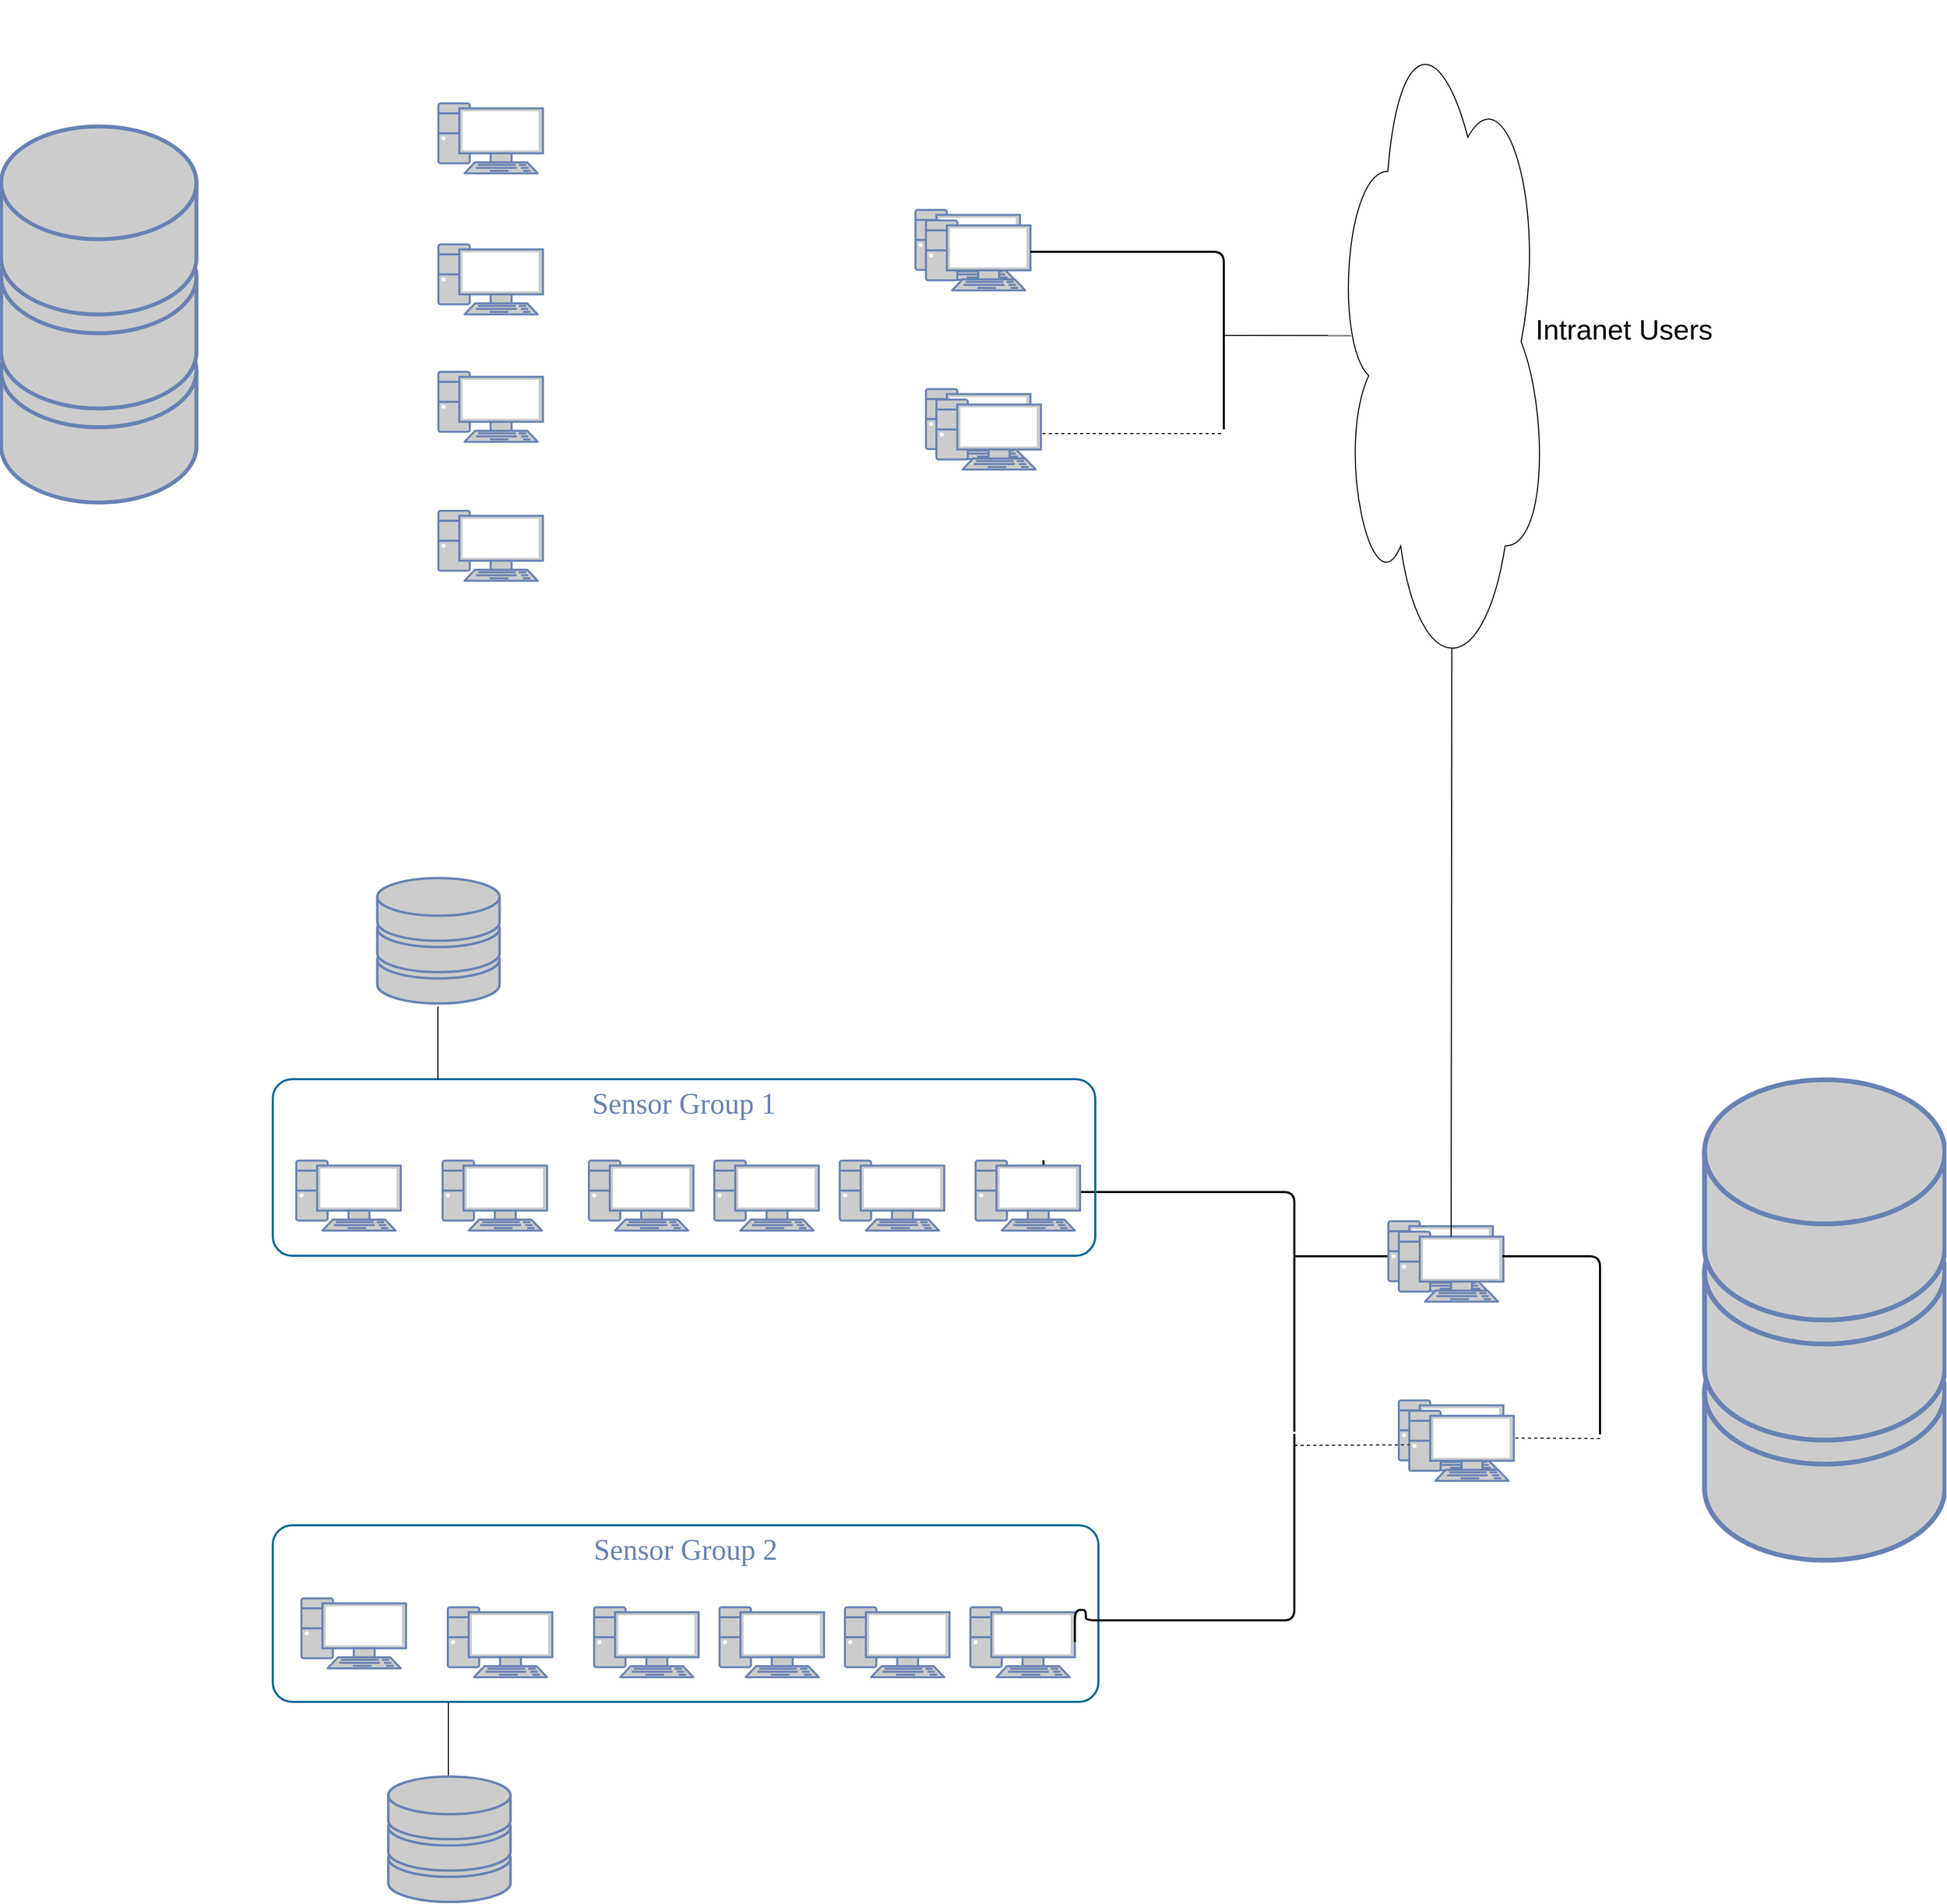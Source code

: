 <mxfile version="10.6.0" type="github"><diagram name="Page-1" id="bfe91b75-5d2c-26a0-9c1d-138518896778"><mxGraphModel dx="3202" dy="1314" grid="1" gridSize="10" guides="1" tooltips="1" connect="1" arrows="1" fold="1" page="1" pageScale="1" pageWidth="1100" pageHeight="850" background="#ffffff" math="0" shadow="0"><root><mxCell id="0"/><mxCell id="1" parent="0"/><mxCell id="7c3789c024ecab99-81" value="Sensor Group 2" style="rounded=1;whiteSpace=wrap;html=1;shadow=0;comic=0;strokeColor=#036897;strokeWidth=2;fillColor=none;fontFamily=Verdana;fontSize=28;fontColor=#6881B3;align=center;arcSize=11;verticalAlign=top;" parent="1" vertex="1"><mxGeometry x="-790" y="2179" width="790" height="169" as="geometry"/></mxCell><mxCell id="7c3789c024ecab99-52" style="edgeStyle=none;html=1;labelBackgroundColor=none;endArrow=none;endFill=0;strokeWidth=2;fontFamily=Verdana;fontSize=15;fontColor=#036897;" parent="1" edge="1"><mxGeometry relative="1" as="geometry"><mxPoint x="277.5" y="1921.5" as="targetPoint"/><mxPoint x="187.5" y="1921.5" as="sourcePoint"/></mxGeometry></mxCell><mxCell id="7c3789c024ecab99-50" style="edgeStyle=orthogonalEdgeStyle;html=1;labelBackgroundColor=none;endArrow=none;endFill=0;strokeWidth=2;fontFamily=Verdana;fontSize=15;fontColor=#036897;" parent="1" edge="1"><mxGeometry relative="1" as="geometry"><mxPoint x="187.5" y="2089.5" as="targetPoint"/><mxPoint x="-52.5" y="1829.5" as="sourcePoint"/><Array as="points"><mxPoint x="-52" y="1860"/><mxPoint x="188" y="1860"/></Array></mxGeometry></mxCell><mxCell id="7c3789c024ecab99-34" value="" style="fontColor=#0066CC;verticalAlign=top;verticalLabelPosition=bottom;labelPosition=center;align=center;html=1;fillColor=#CCCCCC;strokeColor=#6881B3;gradientColor=none;gradientDirection=north;strokeWidth=2;shape=mxgraph.networks.pc;rounded=0;shadow=0;comic=0;" parent="1" vertex="1"><mxGeometry x="-622.5" y="2257.412" width="100" height="67" as="geometry"/></mxCell><mxCell id="7c3789c024ecab99-35" value="" style="fontColor=#0066CC;verticalAlign=top;verticalLabelPosition=bottom;labelPosition=center;align=center;html=1;fillColor=#CCCCCC;strokeColor=#6881B3;gradientColor=none;gradientDirection=north;strokeWidth=2;shape=mxgraph.networks.pc;rounded=0;shadow=0;comic=0;" parent="1" vertex="1"><mxGeometry x="-482.5" y="2257.412" width="100" height="67" as="geometry"/></mxCell><mxCell id="7c3789c024ecab99-37" value="" style="fontColor=#0066CC;verticalAlign=top;verticalLabelPosition=bottom;labelPosition=center;align=center;html=1;fillColor=#CCCCCC;strokeColor=#6881B3;gradientColor=none;gradientDirection=north;strokeWidth=2;shape=mxgraph.networks.pc;rounded=0;shadow=0;comic=0;" parent="1" vertex="1"><mxGeometry x="-362.5" y="2257.412" width="100" height="67" as="geometry"/></mxCell><mxCell id="7c3789c024ecab99-39" value="" style="fontColor=#0066CC;verticalAlign=top;verticalLabelPosition=bottom;labelPosition=center;align=center;html=1;fillColor=#CCCCCC;strokeColor=#6881B3;gradientColor=none;gradientDirection=north;strokeWidth=2;shape=mxgraph.networks.pc;rounded=0;shadow=0;comic=0;" parent="1" vertex="1"><mxGeometry x="-242.5" y="2257.412" width="100" height="67" as="geometry"/></mxCell><mxCell id="7c3789c024ecab99-41" value="" style="fontColor=#0066CC;verticalAlign=top;verticalLabelPosition=bottom;labelPosition=center;align=center;html=1;fillColor=#CCCCCC;strokeColor=#6881B3;gradientColor=none;gradientDirection=north;strokeWidth=2;shape=mxgraph.networks.pc;rounded=0;shadow=0;comic=0;" parent="1" vertex="1"><mxGeometry x="-122.5" y="2257.412" width="100" height="67" as="geometry"/></mxCell><mxCell id="7c3789c024ecab99-51" style="edgeStyle=orthogonalEdgeStyle;html=1;labelBackgroundColor=none;endArrow=none;endFill=0;strokeWidth=2;fontFamily=Verdana;fontSize=15;fontColor=#036897;exitX=1;exitY=0.5;exitDx=0;exitDy=0;exitPerimeter=0;" parent="1" source="7c3789c024ecab99-41" edge="1"><mxGeometry relative="1" as="geometry"><mxPoint x="187.5" y="2091.5" as="targetPoint"/><Array as="points"><mxPoint x="-22" y="2260"/><mxPoint x="-12" y="2260"/><mxPoint x="-12" y="2270"/><mxPoint x="188" y="2270"/></Array><mxPoint x="-52.5" y="2259.5" as="sourcePoint"/></mxGeometry></mxCell><mxCell id="7c3789c024ecab99-57" value="" style="fontColor=#0066CC;verticalAlign=top;verticalLabelPosition=bottom;labelPosition=center;align=center;html=1;fillColor=#CCCCCC;strokeColor=#6881B3;gradientColor=none;gradientDirection=north;strokeWidth=2;shape=mxgraph.networks.storage;rounded=0;shadow=0;comic=0;" parent="1" vertex="1"><mxGeometry x="580" y="1752.5" width="230" height="460" as="geometry"/></mxCell><mxCell id="6116uALbc4avDLhbSNaw-7" value="Sensor Group 1" style="rounded=1;whiteSpace=wrap;html=1;shadow=0;comic=0;strokeColor=#036897;strokeWidth=2;fillColor=none;fontFamily=Verdana;fontSize=28;fontColor=#6881B3;align=center;arcSize=11;verticalAlign=top;" vertex="1" parent="1"><mxGeometry x="-790" y="1752" width="787" height="169" as="geometry"/></mxCell><mxCell id="6116uALbc4avDLhbSNaw-8" value="" style="fontColor=#0066CC;verticalAlign=top;verticalLabelPosition=bottom;labelPosition=center;align=center;html=1;fillColor=#CCCCCC;strokeColor=#6881B3;gradientColor=none;gradientDirection=north;strokeWidth=2;shape=mxgraph.networks.pc;rounded=0;shadow=0;comic=0;" vertex="1" parent="1"><mxGeometry x="-627.5" y="1829.912" width="100" height="67" as="geometry"/></mxCell><mxCell id="6116uALbc4avDLhbSNaw-9" value="" style="fontColor=#0066CC;verticalAlign=top;verticalLabelPosition=bottom;labelPosition=center;align=center;html=1;fillColor=#CCCCCC;strokeColor=#6881B3;gradientColor=none;gradientDirection=north;strokeWidth=2;shape=mxgraph.networks.pc;rounded=0;shadow=0;comic=0;" vertex="1" parent="1"><mxGeometry x="-487.5" y="1829.912" width="100" height="67" as="geometry"/></mxCell><mxCell id="6116uALbc4avDLhbSNaw-10" value="" style="fontColor=#0066CC;verticalAlign=top;verticalLabelPosition=bottom;labelPosition=center;align=center;html=1;fillColor=#CCCCCC;strokeColor=#6881B3;gradientColor=none;gradientDirection=north;strokeWidth=2;shape=mxgraph.networks.pc;rounded=0;shadow=0;comic=0;" vertex="1" parent="1"><mxGeometry x="-367.5" y="1829.912" width="100" height="67" as="geometry"/></mxCell><mxCell id="6116uALbc4avDLhbSNaw-11" value="" style="fontColor=#0066CC;verticalAlign=top;verticalLabelPosition=bottom;labelPosition=center;align=center;html=1;fillColor=#CCCCCC;strokeColor=#6881B3;gradientColor=none;gradientDirection=north;strokeWidth=2;shape=mxgraph.networks.pc;rounded=0;shadow=0;comic=0;" vertex="1" parent="1"><mxGeometry x="-247.5" y="1829.912" width="100" height="67" as="geometry"/></mxCell><mxCell id="6116uALbc4avDLhbSNaw-12" value="" style="fontColor=#0066CC;verticalAlign=top;verticalLabelPosition=bottom;labelPosition=center;align=center;html=1;fillColor=#CCCCCC;strokeColor=#6881B3;gradientColor=none;gradientDirection=north;strokeWidth=2;shape=mxgraph.networks.pc;rounded=0;shadow=0;comic=0;" vertex="1" parent="1"><mxGeometry x="-117.5" y="1829.912" width="100" height="67" as="geometry"/></mxCell><mxCell id="6116uALbc4avDLhbSNaw-13" value="" style="fontColor=#0066CC;verticalAlign=top;verticalLabelPosition=bottom;labelPosition=center;align=center;html=1;fillColor=#CCCCCC;strokeColor=#6881B3;gradientColor=none;gradientDirection=north;strokeWidth=2;shape=mxgraph.networks.pc;rounded=0;shadow=0;comic=0;" vertex="1" parent="1"><mxGeometry x="277.5" y="1887.912" width="100" height="67" as="geometry"/></mxCell><mxCell id="6116uALbc4avDLhbSNaw-16" value="" style="fontColor=#0066CC;verticalAlign=top;verticalLabelPosition=bottom;labelPosition=center;align=center;html=1;fillColor=#CCCCCC;strokeColor=#6881B3;gradientColor=none;gradientDirection=north;strokeWidth=2;shape=mxgraph.networks.pc;rounded=0;shadow=0;comic=0;" vertex="1" parent="1"><mxGeometry x="287.5" y="1897.912" width="100" height="67" as="geometry"/></mxCell><mxCell id="6116uALbc4avDLhbSNaw-20" value="" style="fontColor=#0066CC;verticalAlign=top;verticalLabelPosition=bottom;labelPosition=center;align=center;html=1;fillColor=#CCCCCC;strokeColor=#6881B3;gradientColor=none;gradientDirection=north;strokeWidth=2;shape=mxgraph.networks.pc;rounded=0;shadow=0;comic=0;" vertex="1" parent="1"><mxGeometry x="287.5" y="2059.412" width="100" height="67" as="geometry"/></mxCell><mxCell id="6116uALbc4avDLhbSNaw-21" value="" style="fontColor=#0066CC;verticalAlign=top;verticalLabelPosition=bottom;labelPosition=center;align=center;html=1;fillColor=#CCCCCC;strokeColor=#6881B3;gradientColor=none;gradientDirection=north;strokeWidth=2;shape=mxgraph.networks.pc;rounded=0;shadow=0;comic=0;" vertex="1" parent="1"><mxGeometry x="297.5" y="2069.412" width="100" height="67" as="geometry"/></mxCell><mxCell id="6116uALbc4avDLhbSNaw-36" value="" style="endArrow=none;dashed=1;html=1;entryX=-0.043;entryY=0.748;entryDx=0;entryDy=0;entryPerimeter=0;" edge="1" parent="1"><mxGeometry width="50" height="50" relative="1" as="geometry"><mxPoint x="187.5" y="2102.5" as="sourcePoint"/><mxPoint x="297.5" y="2102" as="targetPoint"/></mxGeometry></mxCell><mxCell id="6116uALbc4avDLhbSNaw-39" value="" style="fontColor=#0066CC;verticalAlign=top;verticalLabelPosition=bottom;labelPosition=center;align=center;html=1;fillColor=#CCCCCC;strokeColor=#6881B3;gradientColor=none;gradientDirection=north;strokeWidth=2;shape=mxgraph.networks.storage;rounded=0;shadow=0;comic=0;" vertex="1" parent="1"><mxGeometry x="-690" y="1559.5" width="117" height="120" as="geometry"/></mxCell><mxCell id="6116uALbc4avDLhbSNaw-44" value="" style="endArrow=none;html=1;" edge="1" parent="1"><mxGeometry width="50" height="50" relative="1" as="geometry"><mxPoint x="-632" y="1752.5" as="sourcePoint"/><mxPoint x="-632" y="1682.5" as="targetPoint"/><Array as="points"><mxPoint x="-632" y="1702.5"/></Array></mxGeometry></mxCell><mxCell id="6116uALbc4avDLhbSNaw-45" value="" style="fontColor=#0066CC;verticalAlign=top;verticalLabelPosition=bottom;labelPosition=center;align=center;html=1;fillColor=#CCCCCC;strokeColor=#6881B3;gradientColor=none;gradientDirection=north;strokeWidth=2;shape=mxgraph.networks.storage;rounded=0;shadow=0;comic=0;" vertex="1" parent="1"><mxGeometry x="-679.5" y="2419.5" width="117" height="120" as="geometry"/></mxCell><mxCell id="6116uALbc4avDLhbSNaw-46" value="" style="endArrow=none;html=1;" edge="1" parent="1"><mxGeometry width="50" height="50" relative="1" as="geometry"><mxPoint x="-622" y="2418.5" as="sourcePoint"/><mxPoint x="-622" y="2348.5" as="targetPoint"/><Array as="points"><mxPoint x="-622" y="2368.5"/></Array></mxGeometry></mxCell><mxCell id="6116uALbc4avDLhbSNaw-60" value="" style="fontColor=#0066CC;verticalAlign=top;verticalLabelPosition=bottom;labelPosition=center;align=center;html=1;fillColor=#CCCCCC;strokeColor=#6881B3;gradientColor=none;gradientDirection=north;strokeWidth=2;shape=mxgraph.networks.pc;rounded=0;shadow=0;comic=0;" vertex="1" parent="1"><mxGeometry x="-631.5" y="1207.912" width="100" height="67" as="geometry"/></mxCell><mxCell id="6116uALbc4avDLhbSNaw-61" value="" style="fontColor=#0066CC;verticalAlign=top;verticalLabelPosition=bottom;labelPosition=center;align=center;html=1;fillColor=#CCCCCC;strokeColor=#6881B3;gradientColor=none;gradientDirection=north;strokeWidth=2;shape=mxgraph.networks.pc;rounded=0;shadow=0;comic=0;" vertex="1" parent="1"><mxGeometry x="-631.5" y="1074.912" width="100" height="67" as="geometry"/></mxCell><mxCell id="6116uALbc4avDLhbSNaw-62" value="" style="fontColor=#0066CC;verticalAlign=top;verticalLabelPosition=bottom;labelPosition=center;align=center;html=1;fillColor=#CCCCCC;strokeColor=#6881B3;gradientColor=none;gradientDirection=north;strokeWidth=2;shape=mxgraph.networks.pc;rounded=0;shadow=0;comic=0;" vertex="1" parent="1"><mxGeometry x="-631.5" y="952.912" width="100" height="67" as="geometry"/></mxCell><mxCell id="6116uALbc4avDLhbSNaw-63" value="" style="fontColor=#0066CC;verticalAlign=top;verticalLabelPosition=bottom;labelPosition=center;align=center;html=1;fillColor=#CCCCCC;strokeColor=#6881B3;gradientColor=none;gradientDirection=north;strokeWidth=2;shape=mxgraph.networks.pc;rounded=0;shadow=0;comic=0;" vertex="1" parent="1"><mxGeometry x="-631.5" y="817.912" width="100" height="67" as="geometry"/></mxCell><mxCell id="6116uALbc4avDLhbSNaw-69" value="" style="fontColor=#0066CC;verticalAlign=top;verticalLabelPosition=bottom;labelPosition=center;align=center;html=1;fillColor=#CCCCCC;strokeColor=#6881B3;gradientColor=none;gradientDirection=north;strokeWidth=2;shape=mxgraph.networks.storage;rounded=0;shadow=0;comic=0;" vertex="1" parent="1"><mxGeometry x="-1050" y="840" width="187" height="360" as="geometry"/></mxCell><mxCell id="6116uALbc4avDLhbSNaw-76" value="" style="fontColor=#0066CC;verticalAlign=top;verticalLabelPosition=bottom;labelPosition=center;align=center;html=1;fillColor=#CCCCCC;strokeColor=#6881B3;gradientColor=none;gradientDirection=north;strokeWidth=2;shape=mxgraph.networks.pc;rounded=0;shadow=0;comic=0;" vertex="1" parent="1"><mxGeometry x="-175.0" y="919.912" width="100" height="67" as="geometry"/></mxCell><mxCell id="6116uALbc4avDLhbSNaw-77" value="" style="fontColor=#0066CC;verticalAlign=top;verticalLabelPosition=bottom;labelPosition=center;align=center;html=1;fillColor=#CCCCCC;strokeColor=#6881B3;gradientColor=none;gradientDirection=north;strokeWidth=2;shape=mxgraph.networks.pc;rounded=0;shadow=0;comic=0;" vertex="1" parent="1"><mxGeometry x="-165.0" y="929.912" width="100" height="67" as="geometry"/></mxCell><mxCell id="6116uALbc4avDLhbSNaw-78" value="" style="fontColor=#0066CC;verticalAlign=top;verticalLabelPosition=bottom;labelPosition=center;align=center;html=1;fillColor=#CCCCCC;strokeColor=#6881B3;gradientColor=none;gradientDirection=north;strokeWidth=2;shape=mxgraph.networks.pc;rounded=0;shadow=0;comic=0;" vertex="1" parent="1"><mxGeometry x="-165.0" y="1091.412" width="100" height="67" as="geometry"/></mxCell><mxCell id="6116uALbc4avDLhbSNaw-79" value="" style="fontColor=#0066CC;verticalAlign=top;verticalLabelPosition=bottom;labelPosition=center;align=center;html=1;fillColor=#CCCCCC;strokeColor=#6881B3;gradientColor=none;gradientDirection=north;strokeWidth=2;shape=mxgraph.networks.pc;rounded=0;shadow=0;comic=0;" vertex="1" parent="1"><mxGeometry x="-155.0" y="1101.412" width="100" height="67" as="geometry"/></mxCell><mxCell id="6116uALbc4avDLhbSNaw-81" style="edgeStyle=orthogonalEdgeStyle;html=1;labelBackgroundColor=none;endArrow=none;endFill=0;strokeWidth=2;fontFamily=Verdana;fontSize=15;fontColor=#036897;" edge="1" parent="1" source="6116uALbc4avDLhbSNaw-77"><mxGeometry relative="1" as="geometry"><mxPoint x="120" y="1130" as="targetPoint"/><mxPoint y="953" as="sourcePoint"/><Array as="points"><mxPoint x="120" y="960"/></Array></mxGeometry></mxCell><mxCell id="6116uALbc4avDLhbSNaw-86" value="" style="ellipse;shape=cloud;whiteSpace=wrap;html=1;" vertex="1" parent="1"><mxGeometry x="226" y="720" width="204" height="652" as="geometry"/></mxCell><mxCell id="6116uALbc4avDLhbSNaw-88" value="" style="endArrow=none;html=1;entryX=0.55;entryY=0.95;entryDx=0;entryDy=0;entryPerimeter=0;exitX=0.5;exitY=0.07;exitDx=0;exitDy=0;exitPerimeter=0;" edge="1" parent="1" source="6116uALbc4avDLhbSNaw-16" target="6116uALbc4avDLhbSNaw-86"><mxGeometry width="50" height="50" relative="1" as="geometry"><mxPoint x="-1080" y="2610" as="sourcePoint"/><mxPoint x="-1030" y="2560" as="targetPoint"/></mxGeometry></mxCell><mxCell id="6116uALbc4avDLhbSNaw-89" value="" style="endArrow=none;html=1;entryX=0.078;entryY=0.491;entryDx=0;entryDy=0;entryPerimeter=0;" edge="1" parent="1" target="6116uALbc4avDLhbSNaw-86"><mxGeometry width="50" height="50" relative="1" as="geometry"><mxPoint x="120" y="1040" as="sourcePoint"/><mxPoint x="630" y="1020" as="targetPoint"/></mxGeometry></mxCell><mxCell id="6116uALbc4avDLhbSNaw-92" value="&lt;font style=&quot;font-size: 27px&quot;&gt;Intranet Users&lt;/font&gt;" style="text;html=1;strokeColor=none;fillColor=none;align=center;verticalAlign=middle;whiteSpace=wrap;rounded=0;" vertex="1" parent="1"><mxGeometry x="387.5" y="995" width="230" height="80" as="geometry"/></mxCell><mxCell id="6116uALbc4avDLhbSNaw-93" value="" style="endArrow=none;dashed=1;html=1;" edge="1" parent="1"><mxGeometry width="50" height="50" relative="1" as="geometry"><mxPoint x="117.5" y="1134" as="sourcePoint"/><mxPoint x="-55" y="1134" as="targetPoint"/></mxGeometry></mxCell><mxCell id="6116uALbc4avDLhbSNaw-96" style="edgeStyle=orthogonalEdgeStyle;html=1;labelBackgroundColor=none;endArrow=none;endFill=0;strokeWidth=2;fontFamily=Verdana;fontSize=15;fontColor=#036897;" edge="1" parent="1"><mxGeometry relative="1" as="geometry"><mxPoint x="480" y="2092" as="targetPoint"/><mxPoint x="386.5" y="1921.5" as="sourcePoint"/><Array as="points"><mxPoint x="480" y="1922"/><mxPoint x="480" y="2092"/></Array></mxGeometry></mxCell><mxCell id="6116uALbc4avDLhbSNaw-97" value="" style="endArrow=none;dashed=1;html=1;" edge="1" parent="1"><mxGeometry width="50" height="50" relative="1" as="geometry"><mxPoint x="480" y="2096" as="sourcePoint"/><mxPoint x="396.5" y="2095.5" as="targetPoint"/></mxGeometry></mxCell><mxCell id="6116uALbc4avDLhbSNaw-100" value="" style="fontColor=#0066CC;verticalAlign=top;verticalLabelPosition=bottom;labelPosition=center;align=center;html=1;fillColor=#CCCCCC;strokeColor=#6881B3;gradientColor=none;gradientDirection=north;strokeWidth=2;shape=mxgraph.networks.pc;rounded=0;shadow=0;comic=0;" vertex="1" parent="1"><mxGeometry x="-767.5" y="1829.912" width="100" height="67" as="geometry"/></mxCell><mxCell id="6116uALbc4avDLhbSNaw-101" value="" style="fontColor=#0066CC;verticalAlign=top;verticalLabelPosition=bottom;labelPosition=center;align=center;html=1;fillColor=#CCCCCC;strokeColor=#6881B3;gradientColor=none;gradientDirection=north;strokeWidth=2;shape=mxgraph.networks.pc;rounded=0;shadow=0;comic=0;" vertex="1" parent="1"><mxGeometry x="-762.5" y="2248.912" width="100" height="67" as="geometry"/></mxCell></root></mxGraphModel></diagram></mxfile>